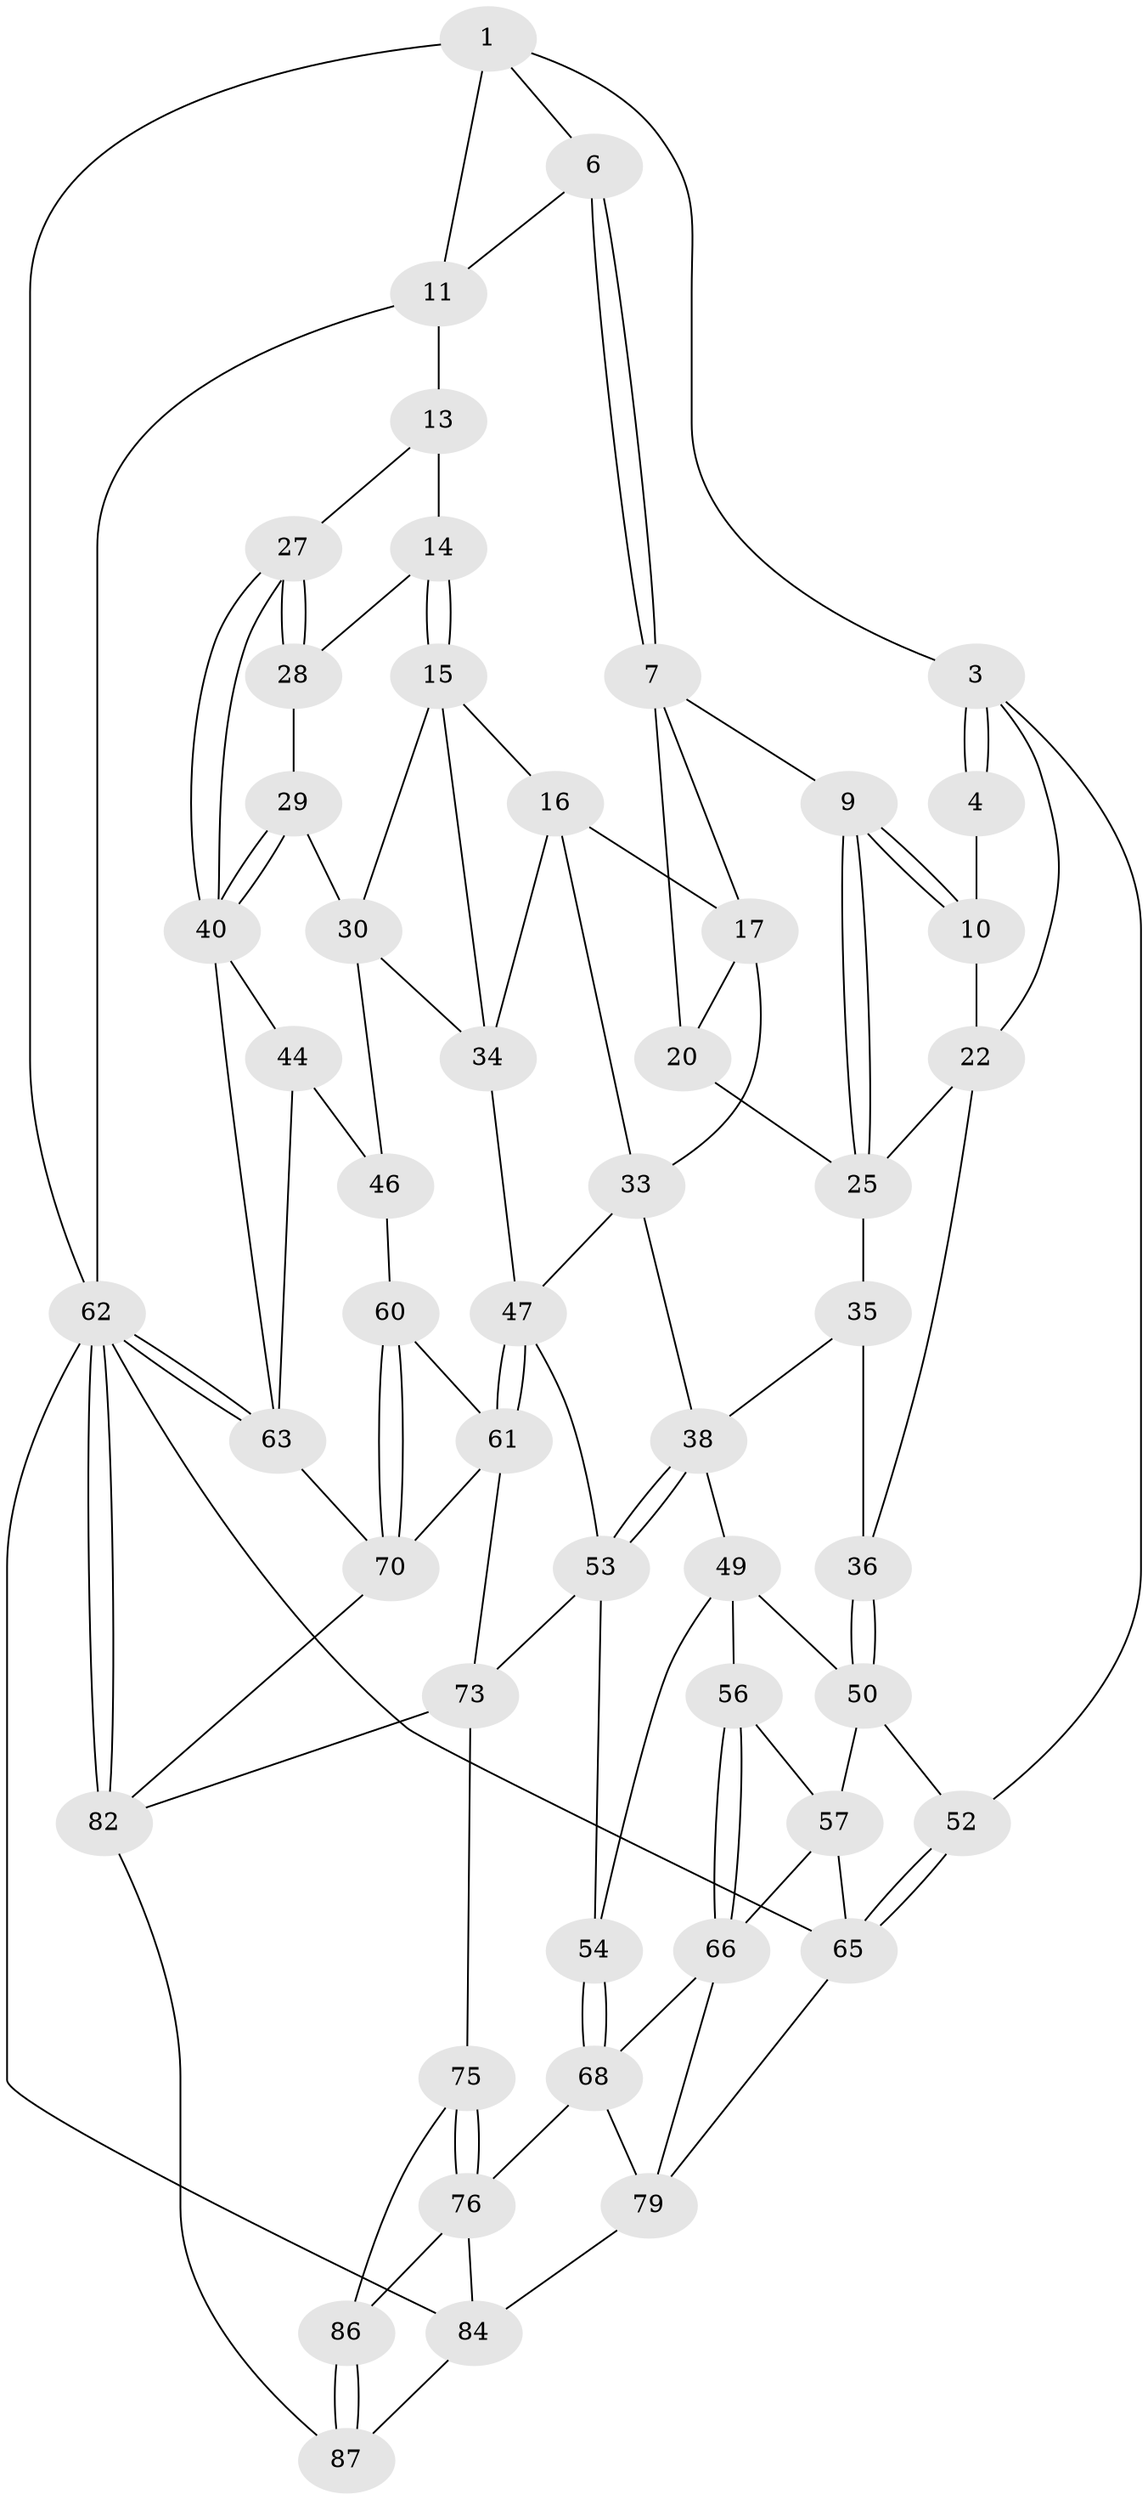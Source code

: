 // original degree distribution, {3: 0.022222222222222223, 6: 0.23333333333333334, 5: 0.4888888888888889, 4: 0.25555555555555554}
// Generated by graph-tools (version 1.1) at 2025/11/02/27/25 16:11:58]
// undirected, 52 vertices, 113 edges
graph export_dot {
graph [start="1"]
  node [color=gray90,style=filled];
  1 [pos="+0.20768424253861884+0",super="+2"];
  3 [pos="+0+0.102906592003251",super="+24"];
  4 [pos="+0+0.1144819033088196",super="+5"];
  6 [pos="+0.6382662813733091+0"];
  7 [pos="+0.6343276131868026+0",super="+8"];
  9 [pos="+0.2566059764091246+0.1398287196521857"];
  10 [pos="+0.22396085042389888+0.10740961105202051",super="+18"];
  11 [pos="+0.6920628556348607+0",super="+12"];
  13 [pos="+0.8858849214087917+0.13657068727760394",super="+19"];
  14 [pos="+0.8400141765169946+0.21227519343713508"];
  15 [pos="+0.7235390137593627+0.2544491879622253",super="+31"];
  16 [pos="+0.7026594898857116+0.2430506335730143",super="+32"];
  17 [pos="+0.6268129482817004+0.0743204983374572",super="+21"];
  20 [pos="+0.44587340874841597+0.2691357872291297"];
  22 [pos="+0.07825688240145431+0.2789514048548724",super="+23"];
  25 [pos="+0.23991021895174322+0.24873711875903146",super="+26"];
  27 [pos="+1+0.3365251853645577"];
  28 [pos="+0.8703102007269762+0.2659708668117471"];
  29 [pos="+0.83656502828308+0.40106499373326837"];
  30 [pos="+0.8221415732664656+0.406901019529645",super="+41"];
  33 [pos="+0.5028206990214286+0.3918361020203597",super="+37"];
  34 [pos="+0.65196931135676+0.43647823122645846",super="+42"];
  35 [pos="+0.2481114581809825+0.3331571879802217"];
  36 [pos="+0.039239142902346064+0.40575389560108327"];
  38 [pos="+0.40526414713901676+0.46849682418329514",super="+39"];
  40 [pos="+1+0.38123599493833465",super="+43"];
  44 [pos="+1+0.5113236769776048",super="+45"];
  46 [pos="+0.8855277021053996+0.5577634429141302",super="+59"];
  47 [pos="+0.7017133098514822+0.6238870922975004",super="+48"];
  49 [pos="+0.26111296228725955+0.49535736839852124",super="+55"];
  50 [pos="+0.15148927180891278+0.5077738259014631",super="+51"];
  52 [pos="+0+0.6413667148329907"];
  53 [pos="+0.3654642258683802+0.6380147372249726",super="+58"];
  54 [pos="+0.3119213578153183+0.6650799323383649"];
  56 [pos="+0.19152262060666614+0.6062865086855433"];
  57 [pos="+0.1492973591449797+0.5705514182400565",super="+64"];
  60 [pos="+0.8818717514381075+0.6993421179673095"];
  61 [pos="+0.7070264775824124+0.6524851368605337",super="+78"];
  62 [pos="+1+1",super="+72"];
  63 [pos="+1+0.9445120583792811",super="+69"];
  65 [pos="+0+0.717040281319986",super="+71"];
  66 [pos="+0.20372123843437892+0.6622328842573303",super="+67"];
  68 [pos="+0.29436761162627356+0.6945953369147",super="+77"];
  70 [pos="+0.8898191461581637+0.7100236762419969",super="+81"];
  73 [pos="+0.5115434551032068+0.8088752365459303",super="+74"];
  75 [pos="+0.45527349886862745+0.8546995560635088"];
  76 [pos="+0.43829154801911313+0.8488715352467687",super="+83"];
  79 [pos="+0.20113793787347786+0.8038180392702543",super="+80"];
  82 [pos="+0.9436304855120413+1",super="+90"];
  84 [pos="+0.22320855013082927+0.8409258908924353",super="+85"];
  86 [pos="+0.26601465995188506+0.8953831322770646",super="+88"];
  87 [pos="+0.10144603373240665+1",super="+89"];
  1 -- 6;
  1 -- 3;
  1 -- 11;
  1 -- 62;
  3 -- 4;
  3 -- 4;
  3 -- 52;
  3 -- 22;
  4 -- 10 [weight=2];
  6 -- 7;
  6 -- 7;
  6 -- 11;
  7 -- 17;
  7 -- 9;
  7 -- 20;
  9 -- 10;
  9 -- 10;
  9 -- 25;
  9 -- 25;
  10 -- 22;
  11 -- 13 [weight=2];
  11 -- 62;
  13 -- 14;
  13 -- 27;
  14 -- 15;
  14 -- 15;
  14 -- 28;
  15 -- 16;
  15 -- 34;
  15 -- 30;
  16 -- 17;
  16 -- 33;
  16 -- 34;
  17 -- 20;
  17 -- 33;
  20 -- 25;
  22 -- 25;
  22 -- 36;
  25 -- 35;
  27 -- 28;
  27 -- 28;
  27 -- 40;
  27 -- 40;
  28 -- 29;
  29 -- 30;
  29 -- 40;
  29 -- 40;
  30 -- 46;
  30 -- 34;
  33 -- 38;
  33 -- 47;
  34 -- 47;
  35 -- 36;
  35 -- 38;
  36 -- 50;
  36 -- 50;
  38 -- 53;
  38 -- 53;
  38 -- 49;
  40 -- 44;
  40 -- 63;
  44 -- 63;
  44 -- 46 [weight=2];
  46 -- 60;
  47 -- 61;
  47 -- 61;
  47 -- 53;
  49 -- 50;
  49 -- 56;
  49 -- 54;
  50 -- 57;
  50 -- 52;
  52 -- 65;
  52 -- 65;
  53 -- 54;
  53 -- 73;
  54 -- 68;
  54 -- 68;
  56 -- 57;
  56 -- 66;
  56 -- 66;
  57 -- 65;
  57 -- 66;
  60 -- 61;
  60 -- 70;
  60 -- 70;
  61 -- 73;
  61 -- 70;
  62 -- 63;
  62 -- 63;
  62 -- 82;
  62 -- 82;
  62 -- 65;
  62 -- 84;
  63 -- 70;
  65 -- 79;
  66 -- 68;
  66 -- 79;
  68 -- 76;
  68 -- 79;
  70 -- 82;
  73 -- 75;
  73 -- 82;
  75 -- 76;
  75 -- 76;
  75 -- 86;
  76 -- 86;
  76 -- 84;
  79 -- 84;
  82 -- 87;
  84 -- 87;
  86 -- 87 [weight=2];
  86 -- 87;
}
